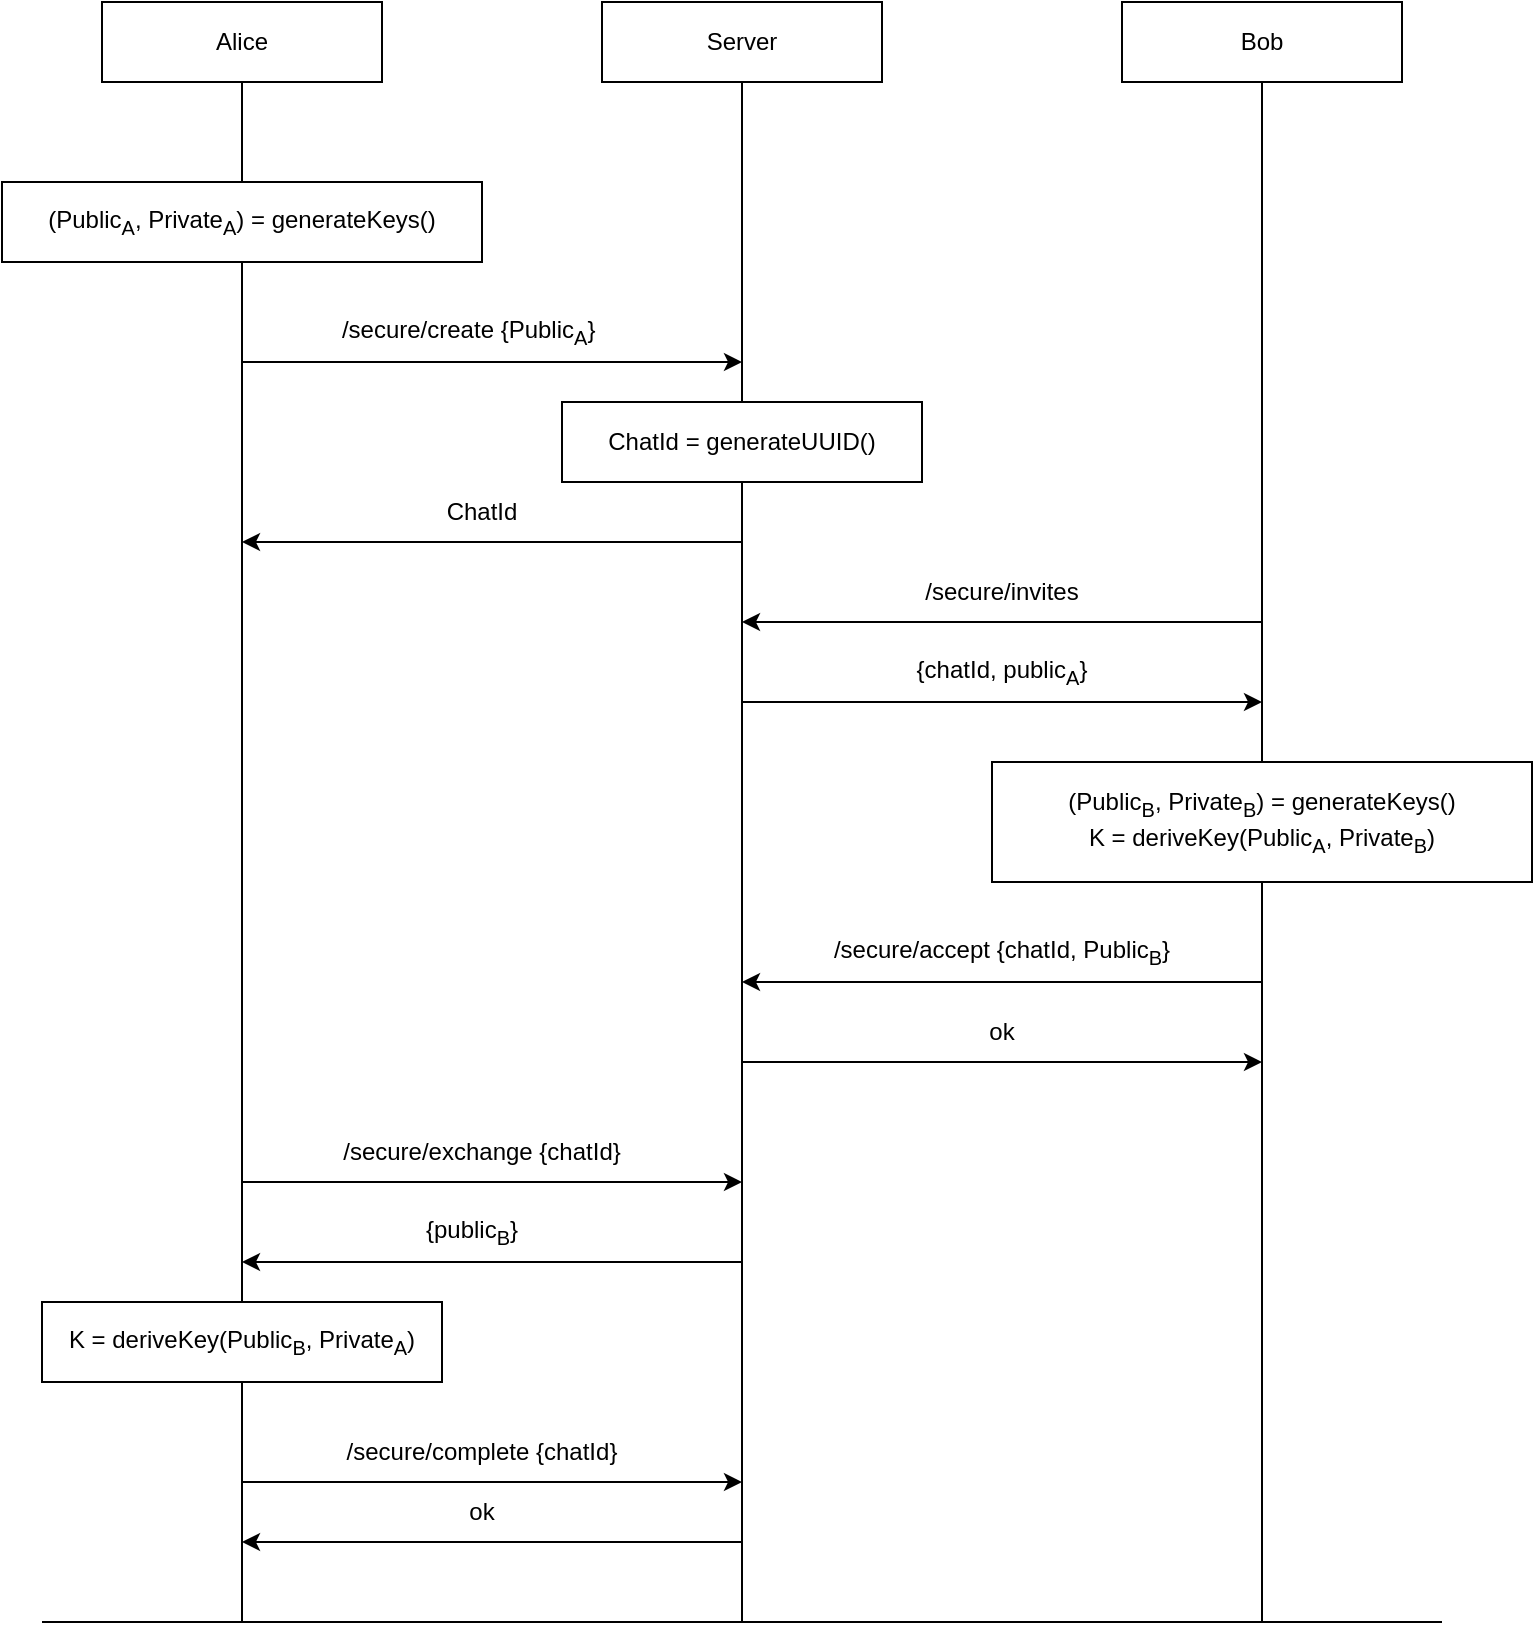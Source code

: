 <mxfile version="19.0.3" type="device"><diagram id="lGKYwslwG2rBTDUzpcf-" name="Page-1"><mxGraphModel dx="1240" dy="790" grid="1" gridSize="10" guides="1" tooltips="1" connect="1" arrows="1" fold="1" page="1" pageScale="1" pageWidth="850" pageHeight="1100" math="0" shadow="0"><root><mxCell id="0"/><mxCell id="1" parent="0"/><mxCell id="tnyMjzWtfoi3yRqm1Aqx-1" value="Alice" style="rounded=0;whiteSpace=wrap;html=1;" vertex="1" parent="1"><mxGeometry x="100" y="70" width="140" height="40" as="geometry"/></mxCell><mxCell id="tnyMjzWtfoi3yRqm1Aqx-2" value="Server" style="rounded=0;whiteSpace=wrap;html=1;" vertex="1" parent="1"><mxGeometry x="350" y="70" width="140" height="40" as="geometry"/></mxCell><mxCell id="tnyMjzWtfoi3yRqm1Aqx-3" value="Bob" style="rounded=0;whiteSpace=wrap;html=1;" vertex="1" parent="1"><mxGeometry x="610" y="70" width="140" height="40" as="geometry"/></mxCell><mxCell id="tnyMjzWtfoi3yRqm1Aqx-5" value="(Public&lt;sub&gt;A&lt;/sub&gt;, Private&lt;sub&gt;A&lt;/sub&gt;) = generateKeys()" style="rounded=0;whiteSpace=wrap;html=1;" vertex="1" parent="1"><mxGeometry x="50" y="160" width="240" height="40" as="geometry"/></mxCell><mxCell id="tnyMjzWtfoi3yRqm1Aqx-7" value="" style="endArrow=none;html=1;rounded=0;exitX=0.5;exitY=1;exitDx=0;exitDy=0;entryX=0.5;entryY=0;entryDx=0;entryDy=0;" edge="1" parent="1" source="tnyMjzWtfoi3yRqm1Aqx-1" target="tnyMjzWtfoi3yRqm1Aqx-5"><mxGeometry width="50" height="50" relative="1" as="geometry"><mxPoint x="340" y="250" as="sourcePoint"/><mxPoint x="390" y="200" as="targetPoint"/></mxGeometry></mxCell><mxCell id="tnyMjzWtfoi3yRqm1Aqx-8" value="" style="endArrow=none;html=1;rounded=0;exitX=0.5;exitY=1;exitDx=0;exitDy=0;" edge="1" parent="1" source="tnyMjzWtfoi3yRqm1Aqx-5"><mxGeometry width="50" height="50" relative="1" as="geometry"><mxPoint x="340" y="290" as="sourcePoint"/><mxPoint x="170" y="720" as="targetPoint"/></mxGeometry></mxCell><mxCell id="tnyMjzWtfoi3yRqm1Aqx-9" value="ChatId = generateUUID()" style="rounded=0;whiteSpace=wrap;html=1;" vertex="1" parent="1"><mxGeometry x="330" y="270" width="180" height="40" as="geometry"/></mxCell><mxCell id="tnyMjzWtfoi3yRqm1Aqx-10" value="" style="endArrow=none;html=1;rounded=0;entryX=0.5;entryY=1;entryDx=0;entryDy=0;exitX=0.5;exitY=0;exitDx=0;exitDy=0;" edge="1" parent="1" source="tnyMjzWtfoi3yRqm1Aqx-9" target="tnyMjzWtfoi3yRqm1Aqx-2"><mxGeometry width="50" height="50" relative="1" as="geometry"><mxPoint x="340" y="290" as="sourcePoint"/><mxPoint x="390" y="240" as="targetPoint"/></mxGeometry></mxCell><mxCell id="tnyMjzWtfoi3yRqm1Aqx-11" value="" style="endArrow=classic;html=1;rounded=0;" edge="1" parent="1"><mxGeometry width="50" height="50" relative="1" as="geometry"><mxPoint x="170" y="250" as="sourcePoint"/><mxPoint x="420" y="250" as="targetPoint"/></mxGeometry></mxCell><mxCell id="tnyMjzWtfoi3yRqm1Aqx-13" value="/secure/create {Public&lt;sub&gt;A&lt;/sub&gt;}&amp;nbsp;" style="text;html=1;strokeColor=none;fillColor=none;align=center;verticalAlign=middle;whiteSpace=wrap;rounded=0;" vertex="1" parent="1"><mxGeometry x="185" y="220" width="200" height="30" as="geometry"/></mxCell><mxCell id="tnyMjzWtfoi3yRqm1Aqx-15" value="" style="endArrow=none;html=1;rounded=0;entryX=0.5;entryY=1;entryDx=0;entryDy=0;" edge="1" parent="1" target="tnyMjzWtfoi3yRqm1Aqx-9"><mxGeometry width="50" height="50" relative="1" as="geometry"><mxPoint x="420" y="880" as="sourcePoint"/><mxPoint x="480" y="460" as="targetPoint"/></mxGeometry></mxCell><mxCell id="tnyMjzWtfoi3yRqm1Aqx-16" value="" style="endArrow=classic;html=1;rounded=0;" edge="1" parent="1"><mxGeometry width="50" height="50" relative="1" as="geometry"><mxPoint x="420" y="340" as="sourcePoint"/><mxPoint x="170" y="340" as="targetPoint"/></mxGeometry></mxCell><mxCell id="tnyMjzWtfoi3yRqm1Aqx-18" value="ChatId" style="text;html=1;strokeColor=none;fillColor=none;align=center;verticalAlign=middle;whiteSpace=wrap;rounded=0;" vertex="1" parent="1"><mxGeometry x="260" y="310" width="60" height="30" as="geometry"/></mxCell><mxCell id="tnyMjzWtfoi3yRqm1Aqx-19" value="" style="endArrow=none;html=1;rounded=0;entryX=0.5;entryY=1;entryDx=0;entryDy=0;" edge="1" parent="1" target="tnyMjzWtfoi3yRqm1Aqx-3"><mxGeometry width="50" height="50" relative="1" as="geometry"><mxPoint x="680" y="450" as="sourcePoint"/><mxPoint x="480" y="200" as="targetPoint"/></mxGeometry></mxCell><mxCell id="tnyMjzWtfoi3yRqm1Aqx-21" value="" style="endArrow=classic;html=1;rounded=0;" edge="1" parent="1"><mxGeometry width="50" height="50" relative="1" as="geometry"><mxPoint x="680" y="380" as="sourcePoint"/><mxPoint x="420" y="380" as="targetPoint"/></mxGeometry></mxCell><mxCell id="tnyMjzWtfoi3yRqm1Aqx-22" value="/secure/invites" style="text;html=1;strokeColor=none;fillColor=none;align=center;verticalAlign=middle;whiteSpace=wrap;rounded=0;" vertex="1" parent="1"><mxGeometry x="520" y="350" width="60" height="30" as="geometry"/></mxCell><mxCell id="tnyMjzWtfoi3yRqm1Aqx-23" value="" style="endArrow=classic;html=1;rounded=0;" edge="1" parent="1"><mxGeometry width="50" height="50" relative="1" as="geometry"><mxPoint x="420" y="420" as="sourcePoint"/><mxPoint x="680" y="420" as="targetPoint"/></mxGeometry></mxCell><mxCell id="tnyMjzWtfoi3yRqm1Aqx-24" value="{chatId, public&lt;sub&gt;A&lt;/sub&gt;}" style="text;html=1;strokeColor=none;fillColor=none;align=center;verticalAlign=middle;whiteSpace=wrap;rounded=0;" vertex="1" parent="1"><mxGeometry x="480" y="390" width="140" height="30" as="geometry"/></mxCell><mxCell id="tnyMjzWtfoi3yRqm1Aqx-25" value="&lt;span style=&quot;&quot;&gt;(Public&lt;/span&gt;&lt;sub style=&quot;&quot;&gt;B&lt;/sub&gt;&lt;span style=&quot;&quot;&gt;, Private&lt;/span&gt;&lt;sub style=&quot;&quot;&gt;B&lt;/sub&gt;&lt;span style=&quot;&quot;&gt;) = generateKeys()&lt;br&gt;K = deriveKey(&lt;/span&gt;Public&lt;sub&gt;A&lt;/sub&gt;,&amp;nbsp;Private&lt;sub&gt;B&lt;/sub&gt;)&lt;span style=&quot;&quot;&gt;&lt;br&gt;&lt;/span&gt;" style="rounded=0;whiteSpace=wrap;html=1;" vertex="1" parent="1"><mxGeometry x="545" y="450" width="270" height="60" as="geometry"/></mxCell><mxCell id="tnyMjzWtfoi3yRqm1Aqx-27" value="" style="endArrow=none;html=1;rounded=0;entryX=0.5;entryY=1;entryDx=0;entryDy=0;" edge="1" parent="1" target="tnyMjzWtfoi3yRqm1Aqx-25"><mxGeometry width="50" height="50" relative="1" as="geometry"><mxPoint x="680" y="880" as="sourcePoint"/><mxPoint x="490" y="630" as="targetPoint"/></mxGeometry></mxCell><mxCell id="tnyMjzWtfoi3yRqm1Aqx-28" value="" style="endArrow=classic;html=1;rounded=0;" edge="1" parent="1"><mxGeometry width="50" height="50" relative="1" as="geometry"><mxPoint x="680" y="560" as="sourcePoint"/><mxPoint x="420" y="560" as="targetPoint"/></mxGeometry></mxCell><mxCell id="tnyMjzWtfoi3yRqm1Aqx-29" value="/secure/accept {chatId, Public&lt;sub&gt;B&lt;/sub&gt;}" style="text;html=1;strokeColor=none;fillColor=none;align=center;verticalAlign=middle;whiteSpace=wrap;rounded=0;" vertex="1" parent="1"><mxGeometry x="450" y="530" width="200" height="30" as="geometry"/></mxCell><mxCell id="tnyMjzWtfoi3yRqm1Aqx-30" value="" style="endArrow=classic;html=1;rounded=0;" edge="1" parent="1"><mxGeometry width="50" height="50" relative="1" as="geometry"><mxPoint x="420" y="600" as="sourcePoint"/><mxPoint x="680" y="600" as="targetPoint"/></mxGeometry></mxCell><mxCell id="tnyMjzWtfoi3yRqm1Aqx-31" value="ok" style="text;html=1;strokeColor=none;fillColor=none;align=center;verticalAlign=middle;whiteSpace=wrap;rounded=0;" vertex="1" parent="1"><mxGeometry x="520" y="570" width="60" height="30" as="geometry"/></mxCell><mxCell id="tnyMjzWtfoi3yRqm1Aqx-32" value="" style="endArrow=classic;html=1;rounded=0;" edge="1" parent="1"><mxGeometry width="50" height="50" relative="1" as="geometry"><mxPoint x="170" y="660" as="sourcePoint"/><mxPoint x="420" y="660" as="targetPoint"/></mxGeometry></mxCell><mxCell id="tnyMjzWtfoi3yRqm1Aqx-34" value="/secure/exchange {chatId}" style="text;html=1;strokeColor=none;fillColor=none;align=center;verticalAlign=middle;whiteSpace=wrap;rounded=0;" vertex="1" parent="1"><mxGeometry x="215" y="630" width="150" height="30" as="geometry"/></mxCell><mxCell id="tnyMjzWtfoi3yRqm1Aqx-35" value="" style="endArrow=classic;html=1;rounded=0;" edge="1" parent="1"><mxGeometry width="50" height="50" relative="1" as="geometry"><mxPoint x="420" y="700" as="sourcePoint"/><mxPoint x="170" y="700" as="targetPoint"/></mxGeometry></mxCell><mxCell id="tnyMjzWtfoi3yRqm1Aqx-36" value="{public&lt;sub&gt;B&lt;/sub&gt;}" style="text;html=1;strokeColor=none;fillColor=none;align=center;verticalAlign=middle;whiteSpace=wrap;rounded=0;" vertex="1" parent="1"><mxGeometry x="255" y="670" width="60" height="30" as="geometry"/></mxCell><mxCell id="tnyMjzWtfoi3yRqm1Aqx-37" value="&lt;span style=&quot;&quot;&gt;K = deriveKey(&lt;/span&gt;&lt;span style=&quot;&quot;&gt;Public&lt;/span&gt;&lt;sub style=&quot;&quot;&gt;B&lt;/sub&gt;&lt;span style=&quot;&quot;&gt;,&amp;nbsp;Private&lt;/span&gt;&lt;sub style=&quot;&quot;&gt;A&lt;/sub&gt;&lt;span style=&quot;&quot;&gt;)&lt;/span&gt;" style="rounded=0;whiteSpace=wrap;html=1;" vertex="1" parent="1"><mxGeometry x="70" y="720" width="200" height="40" as="geometry"/></mxCell><mxCell id="tnyMjzWtfoi3yRqm1Aqx-38" value="" style="endArrow=none;html=1;rounded=0;entryX=0.5;entryY=1;entryDx=0;entryDy=0;" edge="1" parent="1" target="tnyMjzWtfoi3yRqm1Aqx-37"><mxGeometry width="50" height="50" relative="1" as="geometry"><mxPoint x="170" y="880" as="sourcePoint"/><mxPoint x="160" y="800" as="targetPoint"/></mxGeometry></mxCell><mxCell id="tnyMjzWtfoi3yRqm1Aqx-39" value="" style="endArrow=none;html=1;rounded=0;" edge="1" parent="1"><mxGeometry width="50" height="50" relative="1" as="geometry"><mxPoint x="70" y="880" as="sourcePoint"/><mxPoint x="770" y="880" as="targetPoint"/></mxGeometry></mxCell><mxCell id="tnyMjzWtfoi3yRqm1Aqx-40" value="" style="endArrow=classic;html=1;rounded=0;" edge="1" parent="1"><mxGeometry width="50" height="50" relative="1" as="geometry"><mxPoint x="170" y="810" as="sourcePoint"/><mxPoint x="420" y="810" as="targetPoint"/></mxGeometry></mxCell><mxCell id="tnyMjzWtfoi3yRqm1Aqx-42" value="/secure/complete {chatId}" style="text;html=1;strokeColor=none;fillColor=none;align=center;verticalAlign=middle;whiteSpace=wrap;rounded=0;" vertex="1" parent="1"><mxGeometry x="195" y="780" width="190" height="30" as="geometry"/></mxCell><mxCell id="tnyMjzWtfoi3yRqm1Aqx-43" value="" style="endArrow=classic;html=1;rounded=0;" edge="1" parent="1"><mxGeometry width="50" height="50" relative="1" as="geometry"><mxPoint x="420" y="840" as="sourcePoint"/><mxPoint x="170" y="840" as="targetPoint"/></mxGeometry></mxCell><mxCell id="tnyMjzWtfoi3yRqm1Aqx-44" value="ok" style="text;html=1;strokeColor=none;fillColor=none;align=center;verticalAlign=middle;whiteSpace=wrap;rounded=0;" vertex="1" parent="1"><mxGeometry x="260" y="810" width="60" height="30" as="geometry"/></mxCell></root></mxGraphModel></diagram></mxfile>